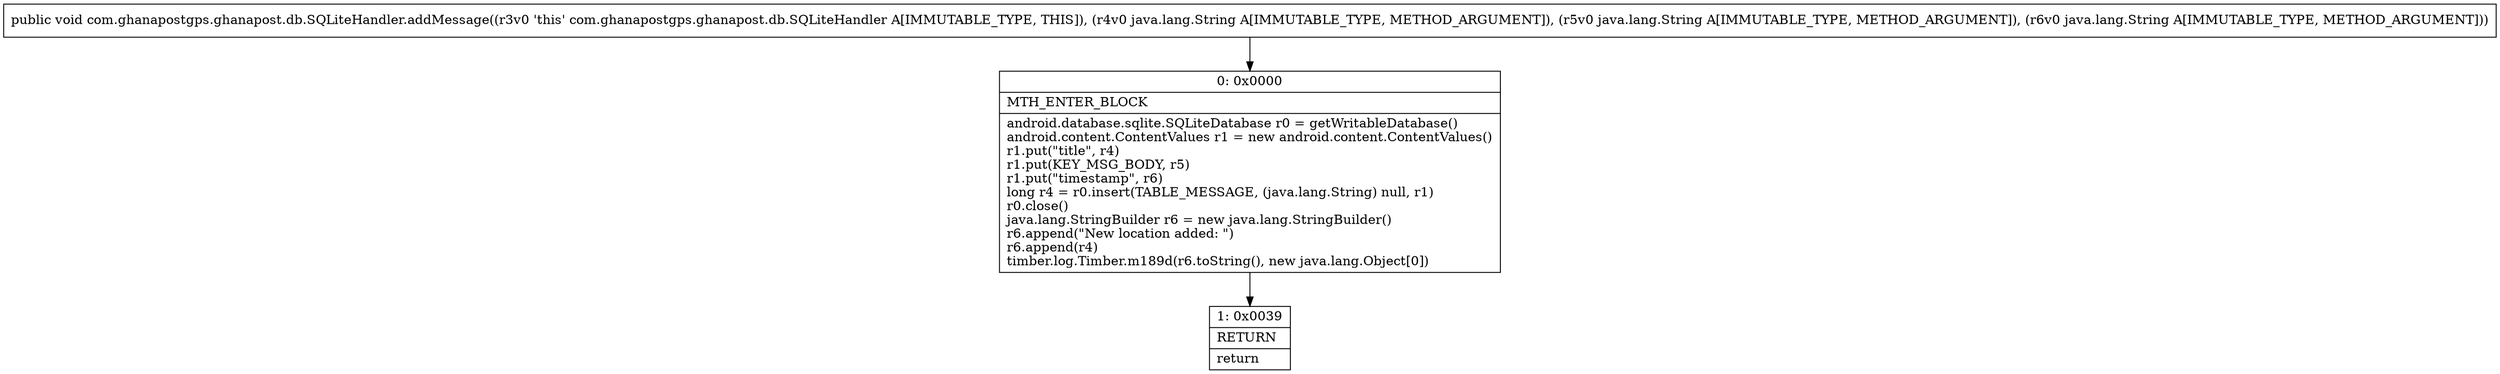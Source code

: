 digraph "CFG forcom.ghanapostgps.ghanapost.db.SQLiteHandler.addMessage(Ljava\/lang\/String;Ljava\/lang\/String;Ljava\/lang\/String;)V" {
Node_0 [shape=record,label="{0\:\ 0x0000|MTH_ENTER_BLOCK\l|android.database.sqlite.SQLiteDatabase r0 = getWritableDatabase()\landroid.content.ContentValues r1 = new android.content.ContentValues()\lr1.put(\"title\", r4)\lr1.put(KEY_MSG_BODY, r5)\lr1.put(\"timestamp\", r6)\llong r4 = r0.insert(TABLE_MESSAGE, (java.lang.String) null, r1)\lr0.close()\ljava.lang.StringBuilder r6 = new java.lang.StringBuilder()\lr6.append(\"New location added: \")\lr6.append(r4)\ltimber.log.Timber.m189d(r6.toString(), new java.lang.Object[0])\l}"];
Node_1 [shape=record,label="{1\:\ 0x0039|RETURN\l|return\l}"];
MethodNode[shape=record,label="{public void com.ghanapostgps.ghanapost.db.SQLiteHandler.addMessage((r3v0 'this' com.ghanapostgps.ghanapost.db.SQLiteHandler A[IMMUTABLE_TYPE, THIS]), (r4v0 java.lang.String A[IMMUTABLE_TYPE, METHOD_ARGUMENT]), (r5v0 java.lang.String A[IMMUTABLE_TYPE, METHOD_ARGUMENT]), (r6v0 java.lang.String A[IMMUTABLE_TYPE, METHOD_ARGUMENT])) }"];
MethodNode -> Node_0;
Node_0 -> Node_1;
}

